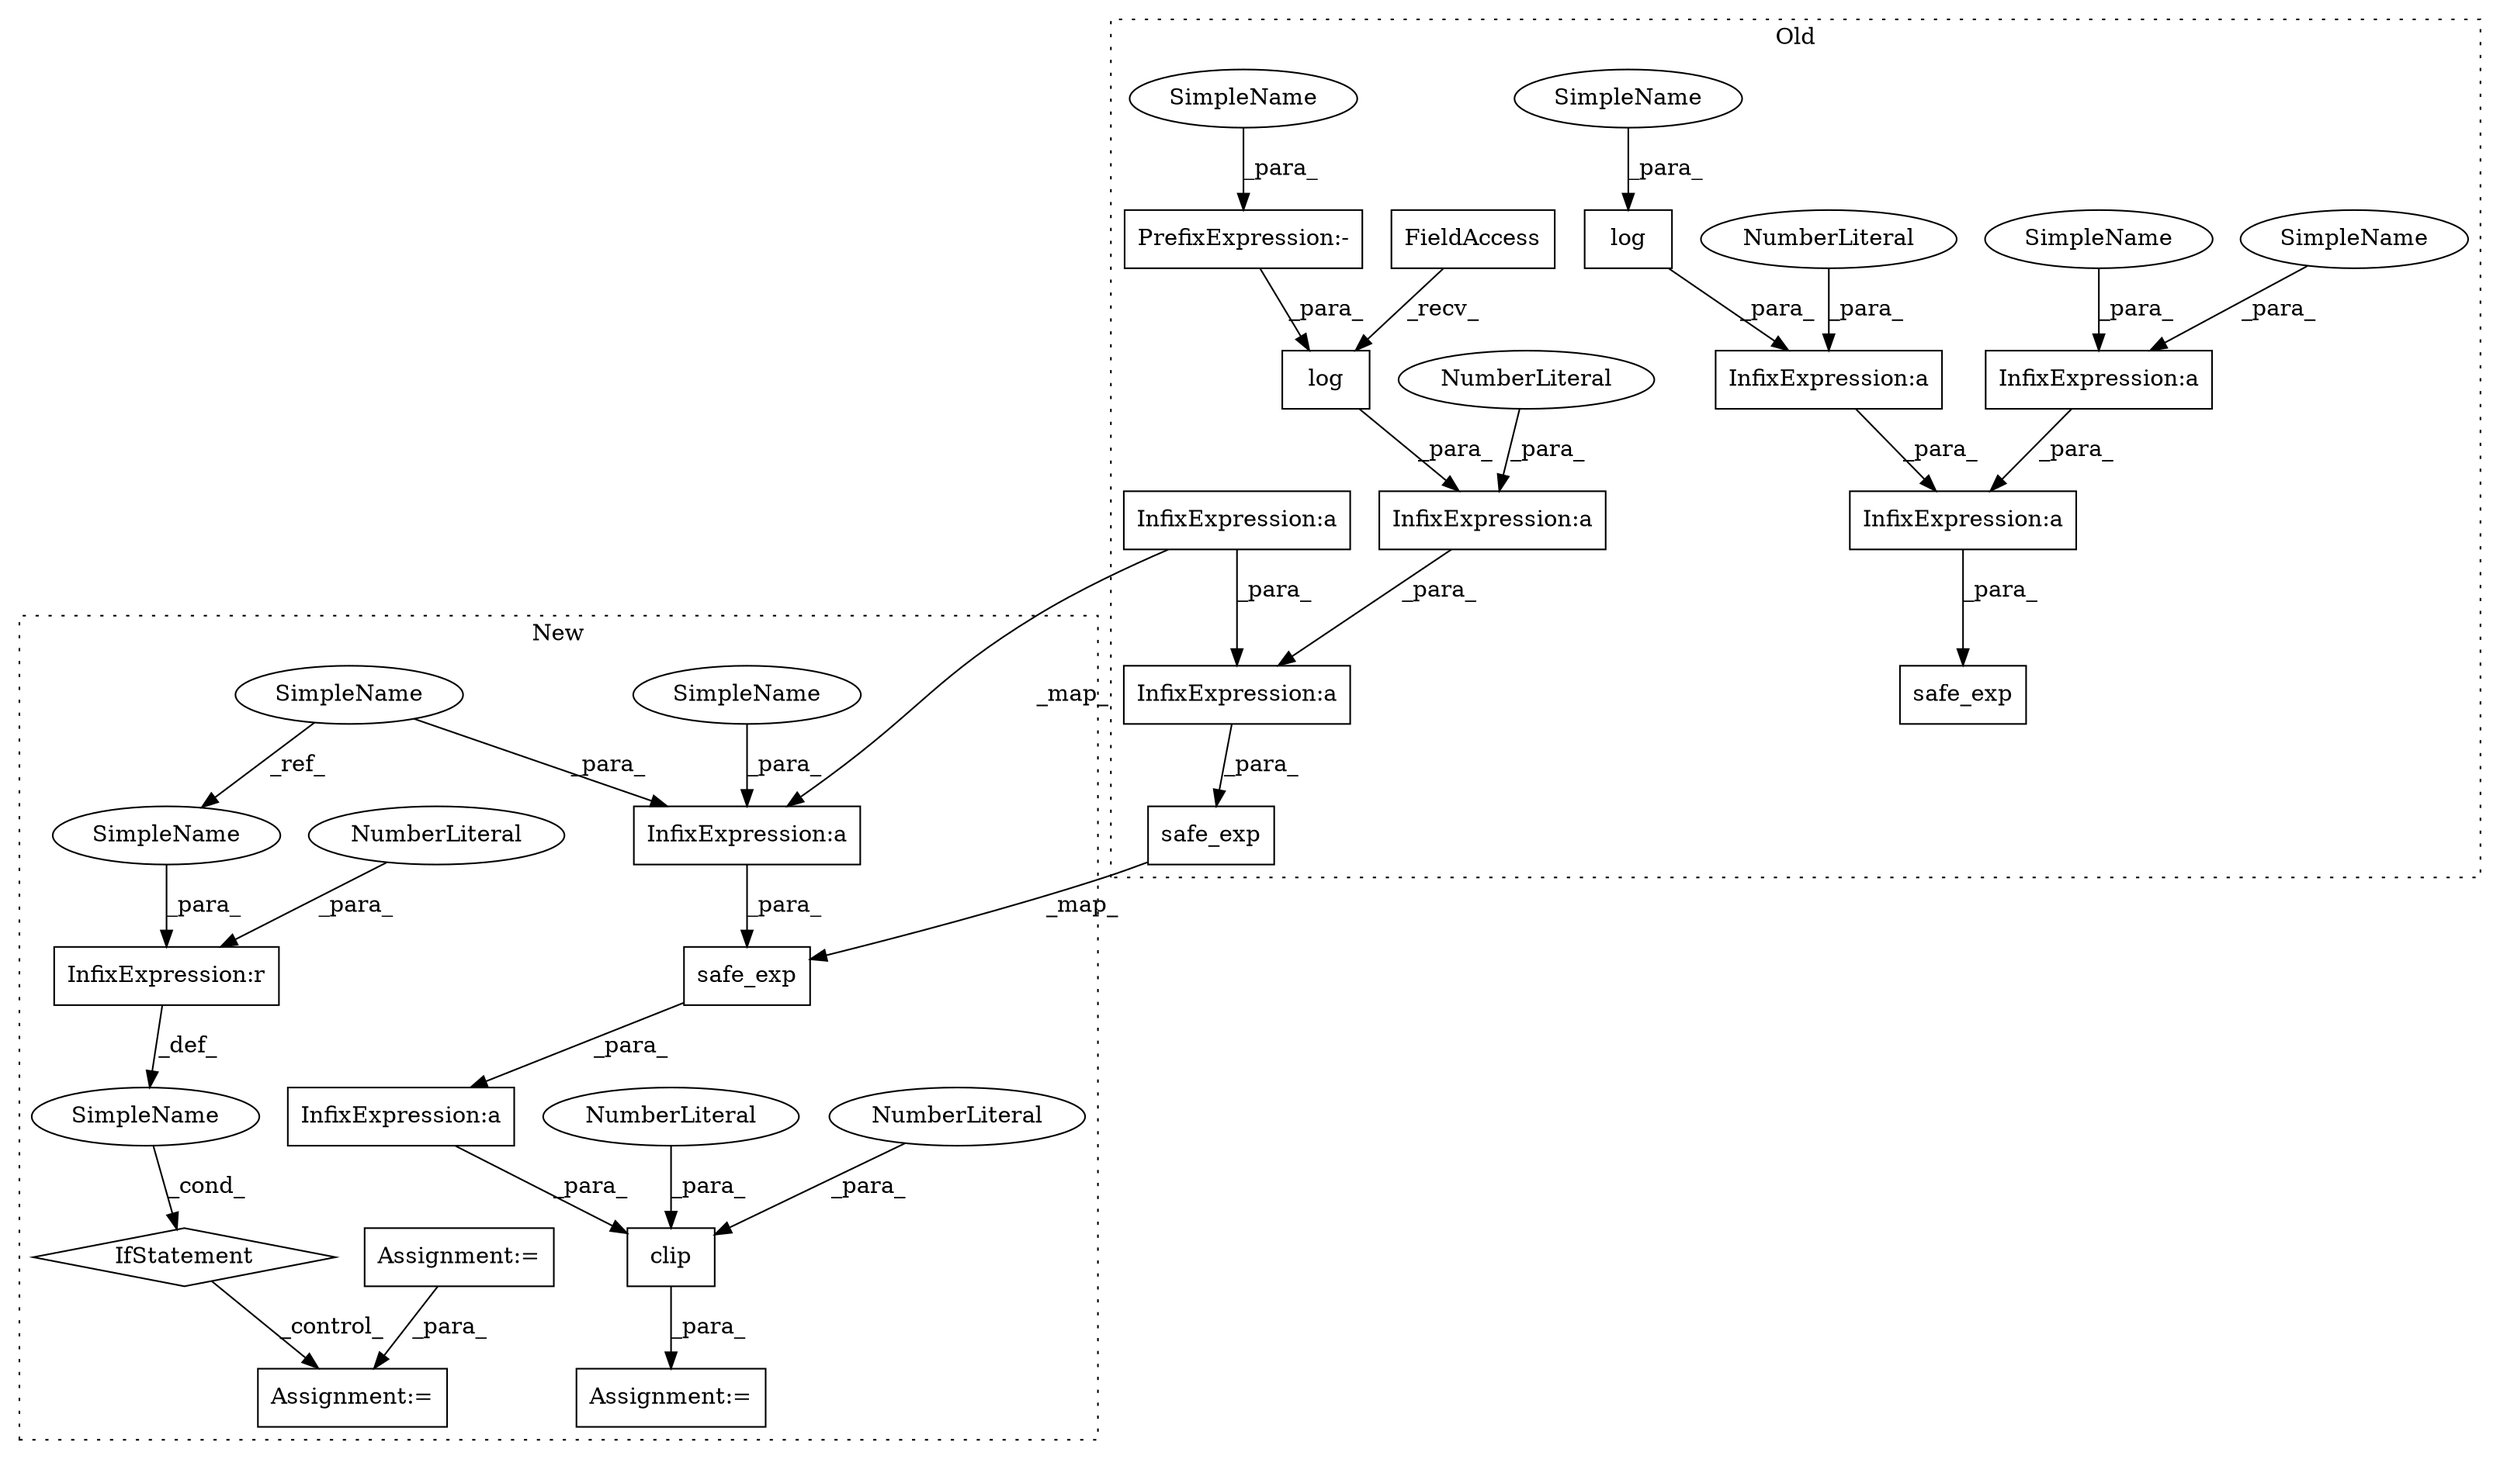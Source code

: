 digraph G {
subgraph cluster0 {
1 [label="log" a="32" s="3675,3686" l="4,1" shape="box"];
6 [label="InfixExpression:a" a="27" s="3904" l="3" shape="box"];
8 [label="safe_exp" a="32" s="3630,3688" l="9,1" shape="box"];
10 [label="safe_exp" a="32" s="3887,3946" l="9,1" shape="box"];
11 [label="log" a="32" s="3932,3944" l="4,1" shape="box"];
12 [label="InfixExpression:a" a="27" s="3914" l="3" shape="box"];
13 [label="InfixExpression:a" a="27" s="3647" l="3" shape="box"];
15 [label="InfixExpression:a" a="27" s="3652" l="3" shape="box"];
16 [label="InfixExpression:a" a="27" s="3909" l="3" shape="box"];
17 [label="InfixExpression:a" a="27" s="3657" l="3" shape="box"];
19 [label="NumberLiteral" a="34" s="3913" l="1" shape="ellipse"];
20 [label="NumberLiteral" a="34" s="3656" l="1" shape="ellipse"];
21 [label="PrefixExpression:-" a="38" s="3936" l="1" shape="box"];
29 [label="FieldAccess" a="22" s="3917" l="8" shape="box"];
31 [label="SimpleName" a="42" s="3650" l="1" shape="ellipse"];
32 [label="SimpleName" a="42" s="3640" l="7" shape="ellipse"];
33 [label="SimpleName" a="42" s="3937" l="7" shape="ellipse"];
34 [label="SimpleName" a="42" s="3679" l="7" shape="ellipse"];
label = "Old";
style="dotted";
}
subgraph cluster1 {
2 [label="clip" a="32" s="3883,3936" l="5,1" shape="box"];
3 [label="NumberLiteral" a="34" s="3922" l="7" shape="ellipse"];
4 [label="Assignment:=" a="7" s="3867" l="1" shape="box"];
5 [label="SimpleName" a="42" s="3659" l="7" shape="ellipse"];
7 [label="InfixExpression:a" a="27" s="3904" l="3" shape="box"];
9 [label="safe_exp" a="32" s="3888,3908" l="9,1" shape="box"];
14 [label="SimpleName" a="42" s="3806" l="1" shape="ellipse"];
18 [label="NumberLiteral" a="34" s="3930" l="6" shape="ellipse"];
22 [label="InfixExpression:r" a="27" s="4183" l="3" shape="box"];
23 [label="IfStatement" a="25" s="4172,4187" l="4,2" shape="diamond"];
24 [label="SimpleName" a="42" s="" l="" shape="ellipse"];
25 [label="Assignment:=" a="7" s="4407" l="1" shape="box"];
26 [label="NumberLiteral" a="34" s="4186" l="1" shape="ellipse"];
27 [label="Assignment:=" a="7" s="3697" l="4" shape="box"];
28 [label="InfixExpression:a" a="27" s="3909" l="3" shape="box"];
30 [label="SimpleName" a="42" s="4176" l="7" shape="ellipse"];
label = "New";
style="dotted";
}
1 -> 17 [label="_para_"];
2 -> 4 [label="_para_"];
3 -> 2 [label="_para_"];
5 -> 7 [label="_para_"];
5 -> 30 [label="_ref_"];
6 -> 7 [label="_map_"];
6 -> 16 [label="_para_"];
7 -> 9 [label="_para_"];
9 -> 28 [label="_para_"];
10 -> 9 [label="_map_"];
11 -> 12 [label="_para_"];
12 -> 16 [label="_para_"];
13 -> 15 [label="_para_"];
14 -> 7 [label="_para_"];
15 -> 8 [label="_para_"];
16 -> 10 [label="_para_"];
17 -> 15 [label="_para_"];
18 -> 2 [label="_para_"];
19 -> 12 [label="_para_"];
20 -> 17 [label="_para_"];
21 -> 11 [label="_para_"];
22 -> 24 [label="_def_"];
23 -> 25 [label="_control_"];
24 -> 23 [label="_cond_"];
26 -> 22 [label="_para_"];
27 -> 25 [label="_para_"];
28 -> 2 [label="_para_"];
29 -> 11 [label="_recv_"];
30 -> 22 [label="_para_"];
31 -> 13 [label="_para_"];
32 -> 13 [label="_para_"];
33 -> 21 [label="_para_"];
34 -> 1 [label="_para_"];
}